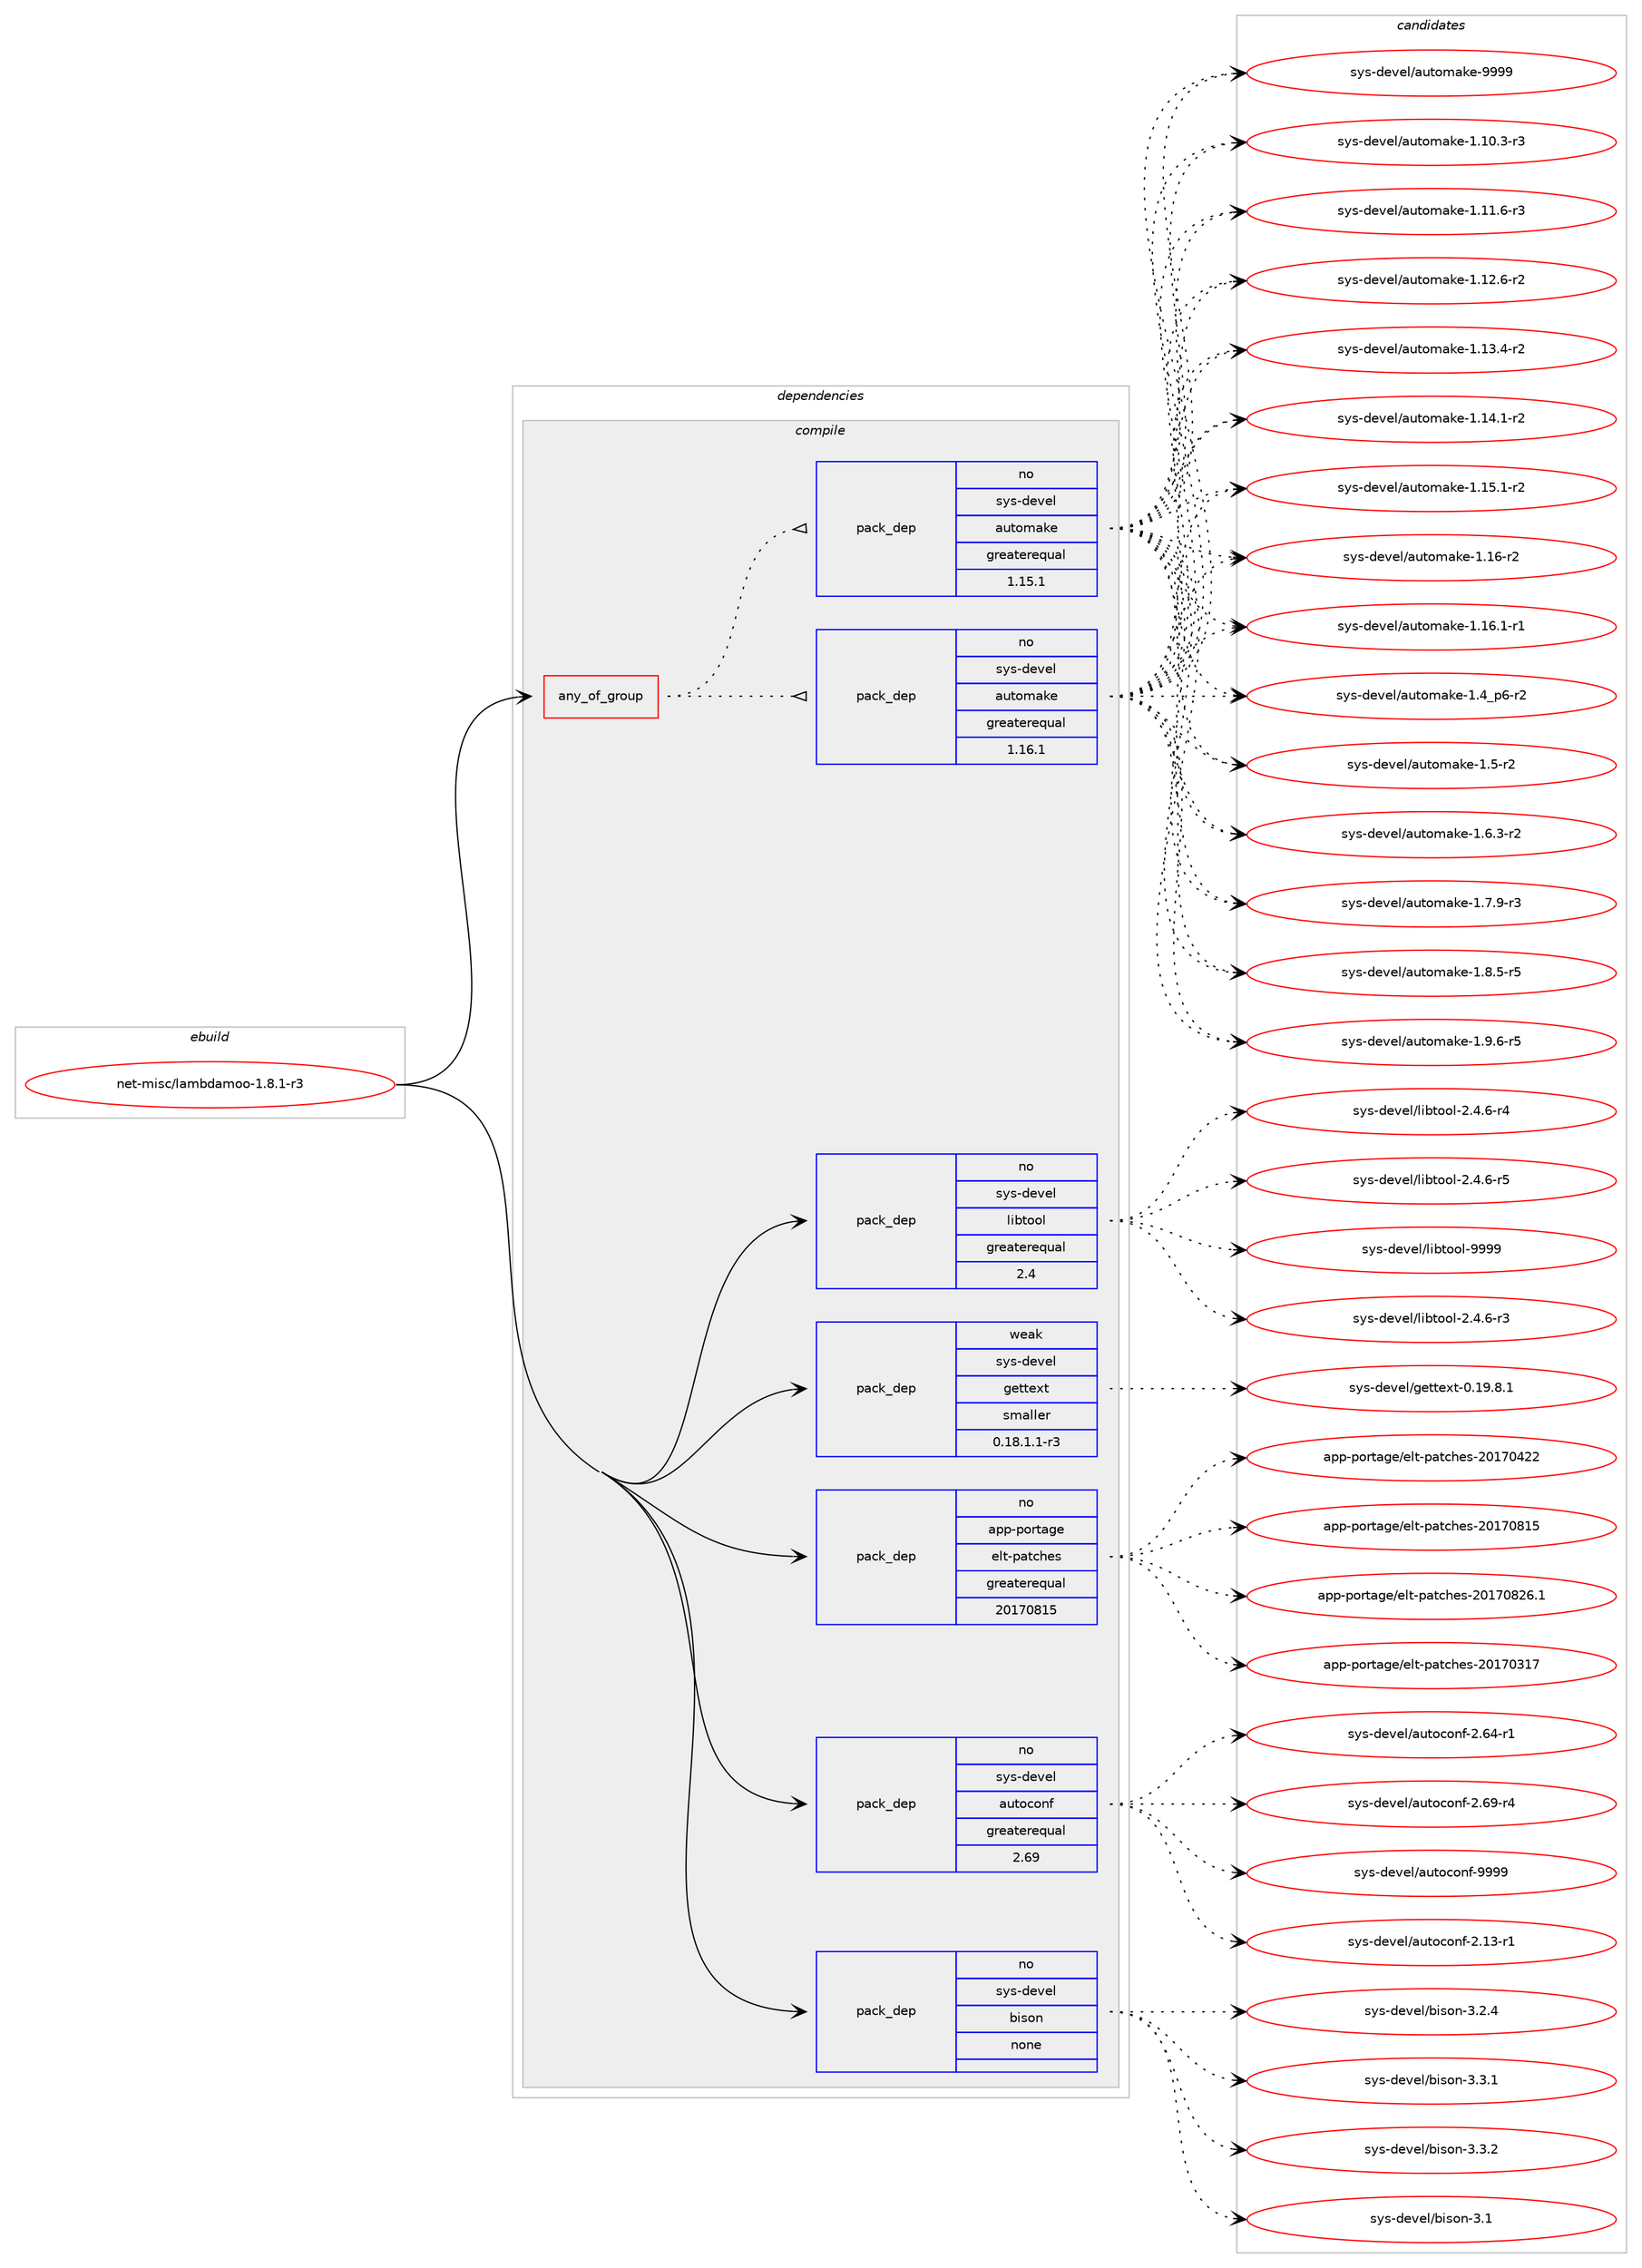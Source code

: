 digraph prolog {

# *************
# Graph options
# *************

newrank=true;
concentrate=true;
compound=true;
graph [rankdir=LR,fontname=Helvetica,fontsize=10,ranksep=1.5];#, ranksep=2.5, nodesep=0.2];
edge  [arrowhead=vee];
node  [fontname=Helvetica,fontsize=10];

# **********
# The ebuild
# **********

subgraph cluster_leftcol {
color=gray;
rank=same;
label=<<i>ebuild</i>>;
id [label="net-misc/lambdamoo-1.8.1-r3", color=red, width=4, href="../net-misc/lambdamoo-1.8.1-r3.svg"];
}

# ****************
# The dependencies
# ****************

subgraph cluster_midcol {
color=gray;
label=<<i>dependencies</i>>;
subgraph cluster_compile {
fillcolor="#eeeeee";
style=filled;
label=<<i>compile</i>>;
subgraph any26337 {
dependency1668766 [label=<<TABLE BORDER="0" CELLBORDER="1" CELLSPACING="0" CELLPADDING="4"><TR><TD CELLPADDING="10">any_of_group</TD></TR></TABLE>>, shape=none, color=red];subgraph pack1193078 {
dependency1668767 [label=<<TABLE BORDER="0" CELLBORDER="1" CELLSPACING="0" CELLPADDING="4" WIDTH="220"><TR><TD ROWSPAN="6" CELLPADDING="30">pack_dep</TD></TR><TR><TD WIDTH="110">no</TD></TR><TR><TD>sys-devel</TD></TR><TR><TD>automake</TD></TR><TR><TD>greaterequal</TD></TR><TR><TD>1.16.1</TD></TR></TABLE>>, shape=none, color=blue];
}
dependency1668766:e -> dependency1668767:w [weight=20,style="dotted",arrowhead="oinv"];
subgraph pack1193079 {
dependency1668768 [label=<<TABLE BORDER="0" CELLBORDER="1" CELLSPACING="0" CELLPADDING="4" WIDTH="220"><TR><TD ROWSPAN="6" CELLPADDING="30">pack_dep</TD></TR><TR><TD WIDTH="110">no</TD></TR><TR><TD>sys-devel</TD></TR><TR><TD>automake</TD></TR><TR><TD>greaterequal</TD></TR><TR><TD>1.15.1</TD></TR></TABLE>>, shape=none, color=blue];
}
dependency1668766:e -> dependency1668768:w [weight=20,style="dotted",arrowhead="oinv"];
}
id:e -> dependency1668766:w [weight=20,style="solid",arrowhead="vee"];
subgraph pack1193080 {
dependency1668769 [label=<<TABLE BORDER="0" CELLBORDER="1" CELLSPACING="0" CELLPADDING="4" WIDTH="220"><TR><TD ROWSPAN="6" CELLPADDING="30">pack_dep</TD></TR><TR><TD WIDTH="110">no</TD></TR><TR><TD>app-portage</TD></TR><TR><TD>elt-patches</TD></TR><TR><TD>greaterequal</TD></TR><TR><TD>20170815</TD></TR></TABLE>>, shape=none, color=blue];
}
id:e -> dependency1668769:w [weight=20,style="solid",arrowhead="vee"];
subgraph pack1193081 {
dependency1668770 [label=<<TABLE BORDER="0" CELLBORDER="1" CELLSPACING="0" CELLPADDING="4" WIDTH="220"><TR><TD ROWSPAN="6" CELLPADDING="30">pack_dep</TD></TR><TR><TD WIDTH="110">no</TD></TR><TR><TD>sys-devel</TD></TR><TR><TD>autoconf</TD></TR><TR><TD>greaterequal</TD></TR><TR><TD>2.69</TD></TR></TABLE>>, shape=none, color=blue];
}
id:e -> dependency1668770:w [weight=20,style="solid",arrowhead="vee"];
subgraph pack1193082 {
dependency1668771 [label=<<TABLE BORDER="0" CELLBORDER="1" CELLSPACING="0" CELLPADDING="4" WIDTH="220"><TR><TD ROWSPAN="6" CELLPADDING="30">pack_dep</TD></TR><TR><TD WIDTH="110">no</TD></TR><TR><TD>sys-devel</TD></TR><TR><TD>bison</TD></TR><TR><TD>none</TD></TR><TR><TD></TD></TR></TABLE>>, shape=none, color=blue];
}
id:e -> dependency1668771:w [weight=20,style="solid",arrowhead="vee"];
subgraph pack1193083 {
dependency1668772 [label=<<TABLE BORDER="0" CELLBORDER="1" CELLSPACING="0" CELLPADDING="4" WIDTH="220"><TR><TD ROWSPAN="6" CELLPADDING="30">pack_dep</TD></TR><TR><TD WIDTH="110">no</TD></TR><TR><TD>sys-devel</TD></TR><TR><TD>libtool</TD></TR><TR><TD>greaterequal</TD></TR><TR><TD>2.4</TD></TR></TABLE>>, shape=none, color=blue];
}
id:e -> dependency1668772:w [weight=20,style="solid",arrowhead="vee"];
subgraph pack1193084 {
dependency1668773 [label=<<TABLE BORDER="0" CELLBORDER="1" CELLSPACING="0" CELLPADDING="4" WIDTH="220"><TR><TD ROWSPAN="6" CELLPADDING="30">pack_dep</TD></TR><TR><TD WIDTH="110">weak</TD></TR><TR><TD>sys-devel</TD></TR><TR><TD>gettext</TD></TR><TR><TD>smaller</TD></TR><TR><TD>0.18.1.1-r3</TD></TR></TABLE>>, shape=none, color=blue];
}
id:e -> dependency1668773:w [weight=20,style="solid",arrowhead="vee"];
}
subgraph cluster_compileandrun {
fillcolor="#eeeeee";
style=filled;
label=<<i>compile and run</i>>;
}
subgraph cluster_run {
fillcolor="#eeeeee";
style=filled;
label=<<i>run</i>>;
}
}

# **************
# The candidates
# **************

subgraph cluster_choices {
rank=same;
color=gray;
label=<<i>candidates</i>>;

subgraph choice1193078 {
color=black;
nodesep=1;
choice11512111545100101118101108479711711611110997107101454946494846514511451 [label="sys-devel/automake-1.10.3-r3", color=red, width=4,href="../sys-devel/automake-1.10.3-r3.svg"];
choice11512111545100101118101108479711711611110997107101454946494946544511451 [label="sys-devel/automake-1.11.6-r3", color=red, width=4,href="../sys-devel/automake-1.11.6-r3.svg"];
choice11512111545100101118101108479711711611110997107101454946495046544511450 [label="sys-devel/automake-1.12.6-r2", color=red, width=4,href="../sys-devel/automake-1.12.6-r2.svg"];
choice11512111545100101118101108479711711611110997107101454946495146524511450 [label="sys-devel/automake-1.13.4-r2", color=red, width=4,href="../sys-devel/automake-1.13.4-r2.svg"];
choice11512111545100101118101108479711711611110997107101454946495246494511450 [label="sys-devel/automake-1.14.1-r2", color=red, width=4,href="../sys-devel/automake-1.14.1-r2.svg"];
choice11512111545100101118101108479711711611110997107101454946495346494511450 [label="sys-devel/automake-1.15.1-r2", color=red, width=4,href="../sys-devel/automake-1.15.1-r2.svg"];
choice1151211154510010111810110847971171161111099710710145494649544511450 [label="sys-devel/automake-1.16-r2", color=red, width=4,href="../sys-devel/automake-1.16-r2.svg"];
choice11512111545100101118101108479711711611110997107101454946495446494511449 [label="sys-devel/automake-1.16.1-r1", color=red, width=4,href="../sys-devel/automake-1.16.1-r1.svg"];
choice115121115451001011181011084797117116111109971071014549465295112544511450 [label="sys-devel/automake-1.4_p6-r2", color=red, width=4,href="../sys-devel/automake-1.4_p6-r2.svg"];
choice11512111545100101118101108479711711611110997107101454946534511450 [label="sys-devel/automake-1.5-r2", color=red, width=4,href="../sys-devel/automake-1.5-r2.svg"];
choice115121115451001011181011084797117116111109971071014549465446514511450 [label="sys-devel/automake-1.6.3-r2", color=red, width=4,href="../sys-devel/automake-1.6.3-r2.svg"];
choice115121115451001011181011084797117116111109971071014549465546574511451 [label="sys-devel/automake-1.7.9-r3", color=red, width=4,href="../sys-devel/automake-1.7.9-r3.svg"];
choice115121115451001011181011084797117116111109971071014549465646534511453 [label="sys-devel/automake-1.8.5-r5", color=red, width=4,href="../sys-devel/automake-1.8.5-r5.svg"];
choice115121115451001011181011084797117116111109971071014549465746544511453 [label="sys-devel/automake-1.9.6-r5", color=red, width=4,href="../sys-devel/automake-1.9.6-r5.svg"];
choice115121115451001011181011084797117116111109971071014557575757 [label="sys-devel/automake-9999", color=red, width=4,href="../sys-devel/automake-9999.svg"];
dependency1668767:e -> choice11512111545100101118101108479711711611110997107101454946494846514511451:w [style=dotted,weight="100"];
dependency1668767:e -> choice11512111545100101118101108479711711611110997107101454946494946544511451:w [style=dotted,weight="100"];
dependency1668767:e -> choice11512111545100101118101108479711711611110997107101454946495046544511450:w [style=dotted,weight="100"];
dependency1668767:e -> choice11512111545100101118101108479711711611110997107101454946495146524511450:w [style=dotted,weight="100"];
dependency1668767:e -> choice11512111545100101118101108479711711611110997107101454946495246494511450:w [style=dotted,weight="100"];
dependency1668767:e -> choice11512111545100101118101108479711711611110997107101454946495346494511450:w [style=dotted,weight="100"];
dependency1668767:e -> choice1151211154510010111810110847971171161111099710710145494649544511450:w [style=dotted,weight="100"];
dependency1668767:e -> choice11512111545100101118101108479711711611110997107101454946495446494511449:w [style=dotted,weight="100"];
dependency1668767:e -> choice115121115451001011181011084797117116111109971071014549465295112544511450:w [style=dotted,weight="100"];
dependency1668767:e -> choice11512111545100101118101108479711711611110997107101454946534511450:w [style=dotted,weight="100"];
dependency1668767:e -> choice115121115451001011181011084797117116111109971071014549465446514511450:w [style=dotted,weight="100"];
dependency1668767:e -> choice115121115451001011181011084797117116111109971071014549465546574511451:w [style=dotted,weight="100"];
dependency1668767:e -> choice115121115451001011181011084797117116111109971071014549465646534511453:w [style=dotted,weight="100"];
dependency1668767:e -> choice115121115451001011181011084797117116111109971071014549465746544511453:w [style=dotted,weight="100"];
dependency1668767:e -> choice115121115451001011181011084797117116111109971071014557575757:w [style=dotted,weight="100"];
}
subgraph choice1193079 {
color=black;
nodesep=1;
choice11512111545100101118101108479711711611110997107101454946494846514511451 [label="sys-devel/automake-1.10.3-r3", color=red, width=4,href="../sys-devel/automake-1.10.3-r3.svg"];
choice11512111545100101118101108479711711611110997107101454946494946544511451 [label="sys-devel/automake-1.11.6-r3", color=red, width=4,href="../sys-devel/automake-1.11.6-r3.svg"];
choice11512111545100101118101108479711711611110997107101454946495046544511450 [label="sys-devel/automake-1.12.6-r2", color=red, width=4,href="../sys-devel/automake-1.12.6-r2.svg"];
choice11512111545100101118101108479711711611110997107101454946495146524511450 [label="sys-devel/automake-1.13.4-r2", color=red, width=4,href="../sys-devel/automake-1.13.4-r2.svg"];
choice11512111545100101118101108479711711611110997107101454946495246494511450 [label="sys-devel/automake-1.14.1-r2", color=red, width=4,href="../sys-devel/automake-1.14.1-r2.svg"];
choice11512111545100101118101108479711711611110997107101454946495346494511450 [label="sys-devel/automake-1.15.1-r2", color=red, width=4,href="../sys-devel/automake-1.15.1-r2.svg"];
choice1151211154510010111810110847971171161111099710710145494649544511450 [label="sys-devel/automake-1.16-r2", color=red, width=4,href="../sys-devel/automake-1.16-r2.svg"];
choice11512111545100101118101108479711711611110997107101454946495446494511449 [label="sys-devel/automake-1.16.1-r1", color=red, width=4,href="../sys-devel/automake-1.16.1-r1.svg"];
choice115121115451001011181011084797117116111109971071014549465295112544511450 [label="sys-devel/automake-1.4_p6-r2", color=red, width=4,href="../sys-devel/automake-1.4_p6-r2.svg"];
choice11512111545100101118101108479711711611110997107101454946534511450 [label="sys-devel/automake-1.5-r2", color=red, width=4,href="../sys-devel/automake-1.5-r2.svg"];
choice115121115451001011181011084797117116111109971071014549465446514511450 [label="sys-devel/automake-1.6.3-r2", color=red, width=4,href="../sys-devel/automake-1.6.3-r2.svg"];
choice115121115451001011181011084797117116111109971071014549465546574511451 [label="sys-devel/automake-1.7.9-r3", color=red, width=4,href="../sys-devel/automake-1.7.9-r3.svg"];
choice115121115451001011181011084797117116111109971071014549465646534511453 [label="sys-devel/automake-1.8.5-r5", color=red, width=4,href="../sys-devel/automake-1.8.5-r5.svg"];
choice115121115451001011181011084797117116111109971071014549465746544511453 [label="sys-devel/automake-1.9.6-r5", color=red, width=4,href="../sys-devel/automake-1.9.6-r5.svg"];
choice115121115451001011181011084797117116111109971071014557575757 [label="sys-devel/automake-9999", color=red, width=4,href="../sys-devel/automake-9999.svg"];
dependency1668768:e -> choice11512111545100101118101108479711711611110997107101454946494846514511451:w [style=dotted,weight="100"];
dependency1668768:e -> choice11512111545100101118101108479711711611110997107101454946494946544511451:w [style=dotted,weight="100"];
dependency1668768:e -> choice11512111545100101118101108479711711611110997107101454946495046544511450:w [style=dotted,weight="100"];
dependency1668768:e -> choice11512111545100101118101108479711711611110997107101454946495146524511450:w [style=dotted,weight="100"];
dependency1668768:e -> choice11512111545100101118101108479711711611110997107101454946495246494511450:w [style=dotted,weight="100"];
dependency1668768:e -> choice11512111545100101118101108479711711611110997107101454946495346494511450:w [style=dotted,weight="100"];
dependency1668768:e -> choice1151211154510010111810110847971171161111099710710145494649544511450:w [style=dotted,weight="100"];
dependency1668768:e -> choice11512111545100101118101108479711711611110997107101454946495446494511449:w [style=dotted,weight="100"];
dependency1668768:e -> choice115121115451001011181011084797117116111109971071014549465295112544511450:w [style=dotted,weight="100"];
dependency1668768:e -> choice11512111545100101118101108479711711611110997107101454946534511450:w [style=dotted,weight="100"];
dependency1668768:e -> choice115121115451001011181011084797117116111109971071014549465446514511450:w [style=dotted,weight="100"];
dependency1668768:e -> choice115121115451001011181011084797117116111109971071014549465546574511451:w [style=dotted,weight="100"];
dependency1668768:e -> choice115121115451001011181011084797117116111109971071014549465646534511453:w [style=dotted,weight="100"];
dependency1668768:e -> choice115121115451001011181011084797117116111109971071014549465746544511453:w [style=dotted,weight="100"];
dependency1668768:e -> choice115121115451001011181011084797117116111109971071014557575757:w [style=dotted,weight="100"];
}
subgraph choice1193080 {
color=black;
nodesep=1;
choice97112112451121111141169710310147101108116451129711699104101115455048495548514955 [label="app-portage/elt-patches-20170317", color=red, width=4,href="../app-portage/elt-patches-20170317.svg"];
choice97112112451121111141169710310147101108116451129711699104101115455048495548525050 [label="app-portage/elt-patches-20170422", color=red, width=4,href="../app-portage/elt-patches-20170422.svg"];
choice97112112451121111141169710310147101108116451129711699104101115455048495548564953 [label="app-portage/elt-patches-20170815", color=red, width=4,href="../app-portage/elt-patches-20170815.svg"];
choice971121124511211111411697103101471011081164511297116991041011154550484955485650544649 [label="app-portage/elt-patches-20170826.1", color=red, width=4,href="../app-portage/elt-patches-20170826.1.svg"];
dependency1668769:e -> choice97112112451121111141169710310147101108116451129711699104101115455048495548514955:w [style=dotted,weight="100"];
dependency1668769:e -> choice97112112451121111141169710310147101108116451129711699104101115455048495548525050:w [style=dotted,weight="100"];
dependency1668769:e -> choice97112112451121111141169710310147101108116451129711699104101115455048495548564953:w [style=dotted,weight="100"];
dependency1668769:e -> choice971121124511211111411697103101471011081164511297116991041011154550484955485650544649:w [style=dotted,weight="100"];
}
subgraph choice1193081 {
color=black;
nodesep=1;
choice1151211154510010111810110847971171161119911111010245504649514511449 [label="sys-devel/autoconf-2.13-r1", color=red, width=4,href="../sys-devel/autoconf-2.13-r1.svg"];
choice1151211154510010111810110847971171161119911111010245504654524511449 [label="sys-devel/autoconf-2.64-r1", color=red, width=4,href="../sys-devel/autoconf-2.64-r1.svg"];
choice1151211154510010111810110847971171161119911111010245504654574511452 [label="sys-devel/autoconf-2.69-r4", color=red, width=4,href="../sys-devel/autoconf-2.69-r4.svg"];
choice115121115451001011181011084797117116111991111101024557575757 [label="sys-devel/autoconf-9999", color=red, width=4,href="../sys-devel/autoconf-9999.svg"];
dependency1668770:e -> choice1151211154510010111810110847971171161119911111010245504649514511449:w [style=dotted,weight="100"];
dependency1668770:e -> choice1151211154510010111810110847971171161119911111010245504654524511449:w [style=dotted,weight="100"];
dependency1668770:e -> choice1151211154510010111810110847971171161119911111010245504654574511452:w [style=dotted,weight="100"];
dependency1668770:e -> choice115121115451001011181011084797117116111991111101024557575757:w [style=dotted,weight="100"];
}
subgraph choice1193082 {
color=black;
nodesep=1;
choice11512111545100101118101108479810511511111045514649 [label="sys-devel/bison-3.1", color=red, width=4,href="../sys-devel/bison-3.1.svg"];
choice115121115451001011181011084798105115111110455146504652 [label="sys-devel/bison-3.2.4", color=red, width=4,href="../sys-devel/bison-3.2.4.svg"];
choice115121115451001011181011084798105115111110455146514649 [label="sys-devel/bison-3.3.1", color=red, width=4,href="../sys-devel/bison-3.3.1.svg"];
choice115121115451001011181011084798105115111110455146514650 [label="sys-devel/bison-3.3.2", color=red, width=4,href="../sys-devel/bison-3.3.2.svg"];
dependency1668771:e -> choice11512111545100101118101108479810511511111045514649:w [style=dotted,weight="100"];
dependency1668771:e -> choice115121115451001011181011084798105115111110455146504652:w [style=dotted,weight="100"];
dependency1668771:e -> choice115121115451001011181011084798105115111110455146514649:w [style=dotted,weight="100"];
dependency1668771:e -> choice115121115451001011181011084798105115111110455146514650:w [style=dotted,weight="100"];
}
subgraph choice1193083 {
color=black;
nodesep=1;
choice1151211154510010111810110847108105981161111111084550465246544511451 [label="sys-devel/libtool-2.4.6-r3", color=red, width=4,href="../sys-devel/libtool-2.4.6-r3.svg"];
choice1151211154510010111810110847108105981161111111084550465246544511452 [label="sys-devel/libtool-2.4.6-r4", color=red, width=4,href="../sys-devel/libtool-2.4.6-r4.svg"];
choice1151211154510010111810110847108105981161111111084550465246544511453 [label="sys-devel/libtool-2.4.6-r5", color=red, width=4,href="../sys-devel/libtool-2.4.6-r5.svg"];
choice1151211154510010111810110847108105981161111111084557575757 [label="sys-devel/libtool-9999", color=red, width=4,href="../sys-devel/libtool-9999.svg"];
dependency1668772:e -> choice1151211154510010111810110847108105981161111111084550465246544511451:w [style=dotted,weight="100"];
dependency1668772:e -> choice1151211154510010111810110847108105981161111111084550465246544511452:w [style=dotted,weight="100"];
dependency1668772:e -> choice1151211154510010111810110847108105981161111111084550465246544511453:w [style=dotted,weight="100"];
dependency1668772:e -> choice1151211154510010111810110847108105981161111111084557575757:w [style=dotted,weight="100"];
}
subgraph choice1193084 {
color=black;
nodesep=1;
choice1151211154510010111810110847103101116116101120116454846495746564649 [label="sys-devel/gettext-0.19.8.1", color=red, width=4,href="../sys-devel/gettext-0.19.8.1.svg"];
dependency1668773:e -> choice1151211154510010111810110847103101116116101120116454846495746564649:w [style=dotted,weight="100"];
}
}

}
